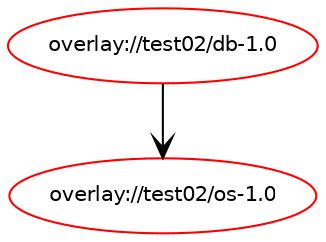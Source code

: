 digraph prolog {

newrank=true;
concentrate=true;
compound=true;
graph [rankdir=TD];#, ranksep=2.5, nodesep=0.2];
edge  [arrowhead=vee];
node  [fontname=Helvetica,fontsize=10];

"overlay://test02/db-1.0" [color=red, href="../test02/db-1.0-depend.svg"];
"overlay://test02/db-1.0" -> "overlay://test02/os-1.0"
"overlay://test02/os-1.0" [color=red, href="../test02/os-1.0-depend.svg"];
}
